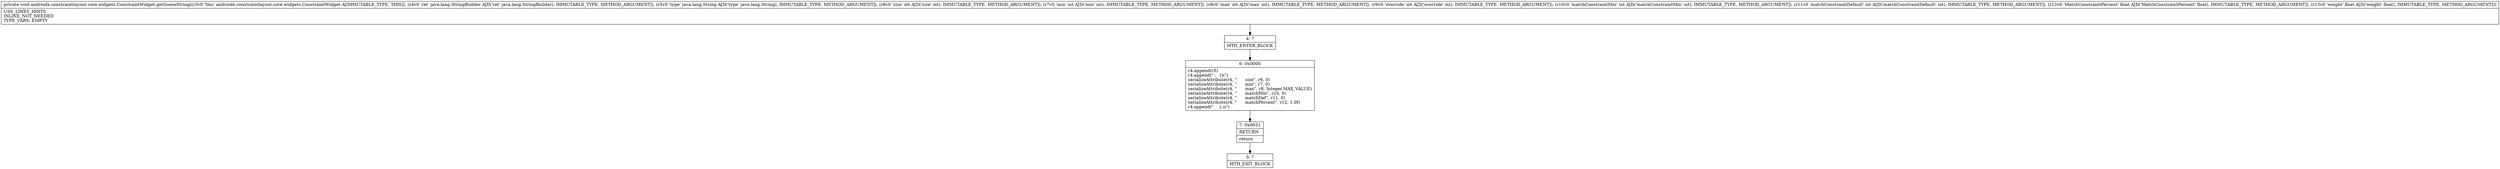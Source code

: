digraph "CFG forandroidx.constraintlayout.core.widgets.ConstraintWidget.getSceneString(Ljava\/lang\/StringBuilder;Ljava\/lang\/String;IIIIIIFF)V" {
Node_4 [shape=record,label="{4\:\ ?|MTH_ENTER_BLOCK\l}"];
Node_6 [shape=record,label="{6\:\ 0x0000|r4.append(r5)\lr4.append(\" :  \{n\")\lserializeAttribute(r4, \"      size\", r6, 0)\lserializeAttribute(r4, \"      min\", r7, 0)\lserializeAttribute(r4, \"      max\", r8, Integer.MAX_VALUE)\lserializeAttribute(r4, \"      matchMin\", r10, 0)\lserializeAttribute(r4, \"      matchDef\", r11, 0)\lserializeAttribute(r4, \"      matchPercent\", r12, 1.0f)\lr4.append(\"    \},n\")\l}"];
Node_7 [shape=record,label="{7\:\ 0x0031|RETURN\l|return\l}"];
Node_5 [shape=record,label="{5\:\ ?|MTH_EXIT_BLOCK\l}"];
MethodNode[shape=record,label="{private void androidx.constraintlayout.core.widgets.ConstraintWidget.getSceneString((r3v0 'this' androidx.constraintlayout.core.widgets.ConstraintWidget A[IMMUTABLE_TYPE, THIS]), (r4v0 'ret' java.lang.StringBuilder A[D('ret' java.lang.StringBuilder), IMMUTABLE_TYPE, METHOD_ARGUMENT]), (r5v0 'type' java.lang.String A[D('type' java.lang.String), IMMUTABLE_TYPE, METHOD_ARGUMENT]), (r6v0 'size' int A[D('size' int), IMMUTABLE_TYPE, METHOD_ARGUMENT]), (r7v0 'min' int A[D('min' int), IMMUTABLE_TYPE, METHOD_ARGUMENT]), (r8v0 'max' int A[D('max' int), IMMUTABLE_TYPE, METHOD_ARGUMENT]), (r9v0 'override' int A[D('override' int), IMMUTABLE_TYPE, METHOD_ARGUMENT]), (r10v0 'matchConstraintMin' int A[D('matchConstraintMin' int), IMMUTABLE_TYPE, METHOD_ARGUMENT]), (r11v0 'matchConstraintDefault' int A[D('matchConstraintDefault' int), IMMUTABLE_TYPE, METHOD_ARGUMENT]), (r12v0 'MatchConstraintPercent' float A[D('MatchConstraintPercent' float), IMMUTABLE_TYPE, METHOD_ARGUMENT]), (r13v0 'weight' float A[D('weight' float), IMMUTABLE_TYPE, METHOD_ARGUMENT]))  | USE_LINES_HINTS\lINLINE_NOT_NEEDED\lTYPE_VARS: EMPTY\l}"];
MethodNode -> Node_4;Node_4 -> Node_6;
Node_6 -> Node_7;
Node_7 -> Node_5;
}

